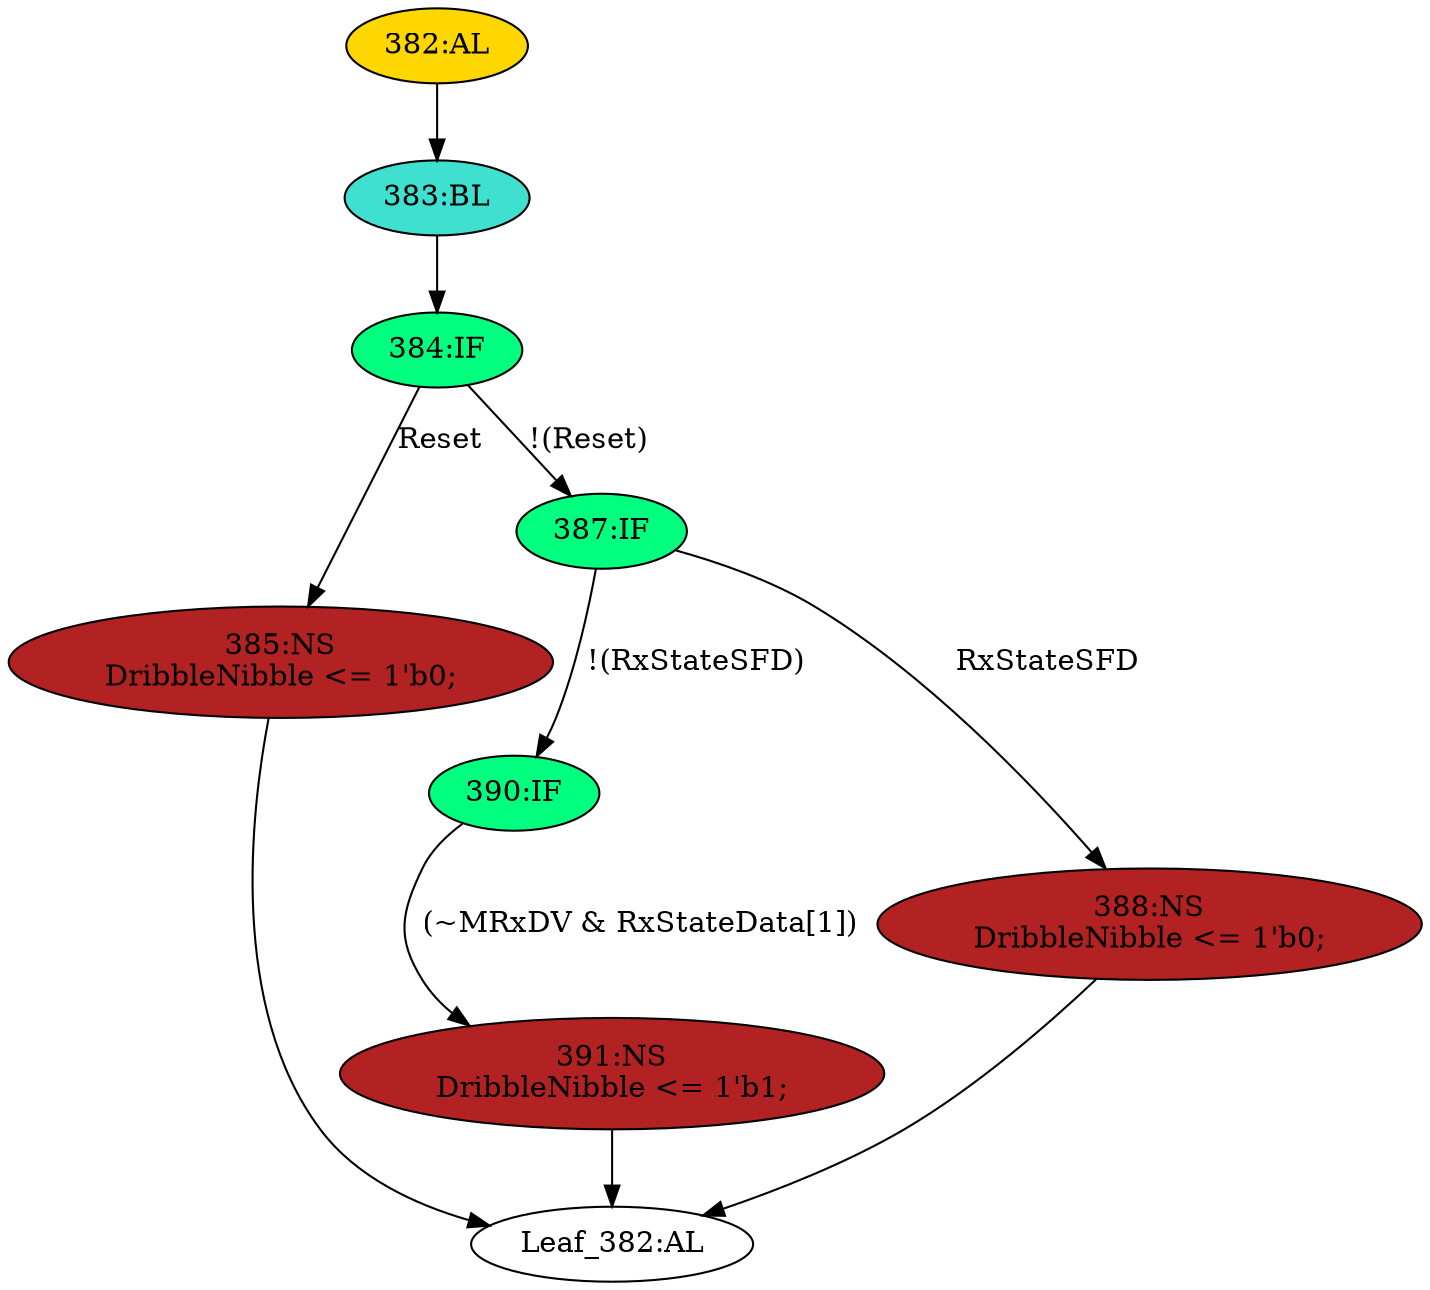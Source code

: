 strict digraph "" {
	node [label="\N"];
	"382:AL"	 [ast="<pyverilog.vparser.ast.Always object at 0x7f7882400ad0>",
		clk_sens=True,
		fillcolor=gold,
		label="382:AL",
		sens="['MRxClk', 'Reset']",
		statements="[]",
		style=filled,
		typ=Always,
		use_var="['Reset', 'MRxDV', 'RxStateData', 'RxStateSFD']"];
	"383:BL"	 [ast="<pyverilog.vparser.ast.Block object at 0x7f7882400c50>",
		fillcolor=turquoise,
		label="383:BL",
		statements="[]",
		style=filled,
		typ=Block];
	"382:AL" -> "383:BL"	 [cond="[]",
		lineno=None];
	"390:IF"	 [ast="<pyverilog.vparser.ast.IfStatement object at 0x7f7882400d50>",
		fillcolor=springgreen,
		label="390:IF",
		statements="[]",
		style=filled,
		typ=IfStatement];
	"391:NS"	 [ast="<pyverilog.vparser.ast.NonblockingSubstitution object at 0x7f7882400dd0>",
		fillcolor=firebrick,
		label="391:NS
DribbleNibble <= 1'b1;",
		statements="[<pyverilog.vparser.ast.NonblockingSubstitution object at 0x7f7882400dd0>]",
		style=filled,
		typ=NonblockingSubstitution];
	"390:IF" -> "391:NS"	 [cond="['MRxDV', 'RxStateData']",
		label="(~MRxDV & RxStateData[1])",
		lineno=390];
	"385:NS"	 [ast="<pyverilog.vparser.ast.NonblockingSubstitution object at 0x7f7882385310>",
		fillcolor=firebrick,
		label="385:NS
DribbleNibble <= 1'b0;",
		statements="[<pyverilog.vparser.ast.NonblockingSubstitution object at 0x7f7882385310>]",
		style=filled,
		typ=NonblockingSubstitution];
	"Leaf_382:AL"	 [def_var="['DribbleNibble']",
		label="Leaf_382:AL"];
	"385:NS" -> "Leaf_382:AL"	 [cond="[]",
		lineno=None];
	"391:NS" -> "Leaf_382:AL"	 [cond="[]",
		lineno=None];
	"387:IF"	 [ast="<pyverilog.vparser.ast.IfStatement object at 0x7f7882400d10>",
		fillcolor=springgreen,
		label="387:IF",
		statements="[]",
		style=filled,
		typ=IfStatement];
	"387:IF" -> "390:IF"	 [cond="['RxStateSFD']",
		label="!(RxStateSFD)",
		lineno=387];
	"388:NS"	 [ast="<pyverilog.vparser.ast.NonblockingSubstitution object at 0x7f7882385150>",
		fillcolor=firebrick,
		label="388:NS
DribbleNibble <= 1'b0;",
		statements="[<pyverilog.vparser.ast.NonblockingSubstitution object at 0x7f7882385150>]",
		style=filled,
		typ=NonblockingSubstitution];
	"387:IF" -> "388:NS"	 [cond="['RxStateSFD']",
		label=RxStateSFD,
		lineno=387];
	"388:NS" -> "Leaf_382:AL"	 [cond="[]",
		lineno=None];
	"384:IF"	 [ast="<pyverilog.vparser.ast.IfStatement object at 0x7f7882400c90>",
		fillcolor=springgreen,
		label="384:IF",
		statements="[]",
		style=filled,
		typ=IfStatement];
	"384:IF" -> "385:NS"	 [cond="['Reset']",
		label=Reset,
		lineno=384];
	"384:IF" -> "387:IF"	 [cond="['Reset']",
		label="!(Reset)",
		lineno=384];
	"383:BL" -> "384:IF"	 [cond="[]",
		lineno=None];
}
